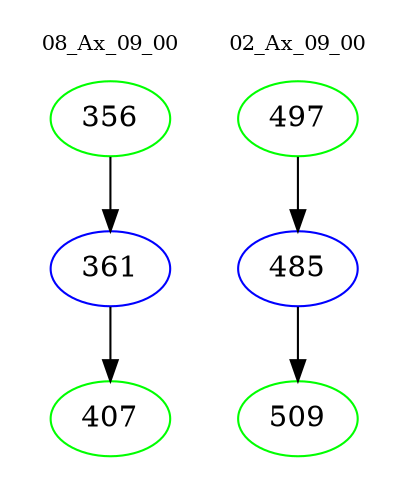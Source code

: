 digraph{
subgraph cluster_0 {
color = white
label = "08_Ax_09_00";
fontsize=10;
T0_356 [label="356", color="green"]
T0_356 -> T0_361 [color="black"]
T0_361 [label="361", color="blue"]
T0_361 -> T0_407 [color="black"]
T0_407 [label="407", color="green"]
}
subgraph cluster_1 {
color = white
label = "02_Ax_09_00";
fontsize=10;
T1_497 [label="497", color="green"]
T1_497 -> T1_485 [color="black"]
T1_485 [label="485", color="blue"]
T1_485 -> T1_509 [color="black"]
T1_509 [label="509", color="green"]
}
}
